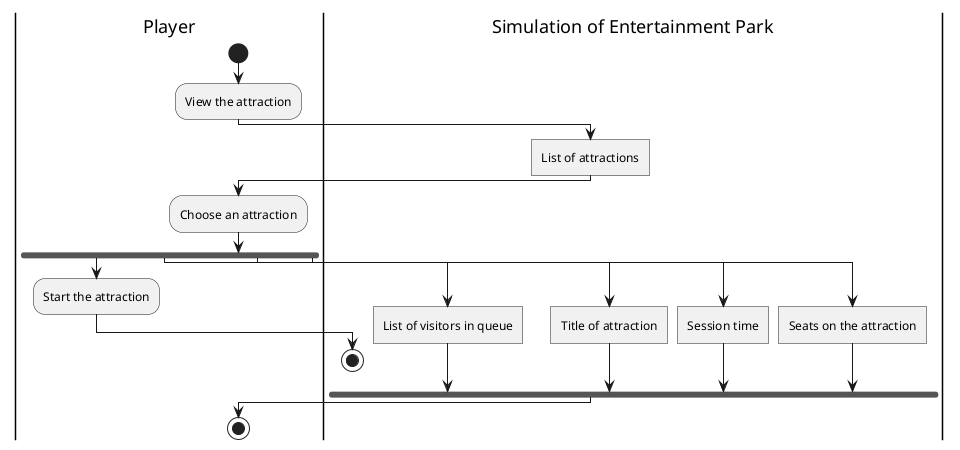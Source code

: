 @startuml view-attraction-activity-diagram
skinparam ConditionEndStyle hline
|Player|
start
:View the attraction;
|Simulation of Entertainment Park|
:List of attractions]
|Player|
:Choose an attraction;
fork
:Start the attraction;
|Simulation of Entertainment Park|
stop
forkagain
:List of visitors in queue]
forkagain
:Title of attraction]
forkagain
:Session time]
forkagain
:Seats on the attraction]
endfork
|Player|
stop
@enduml